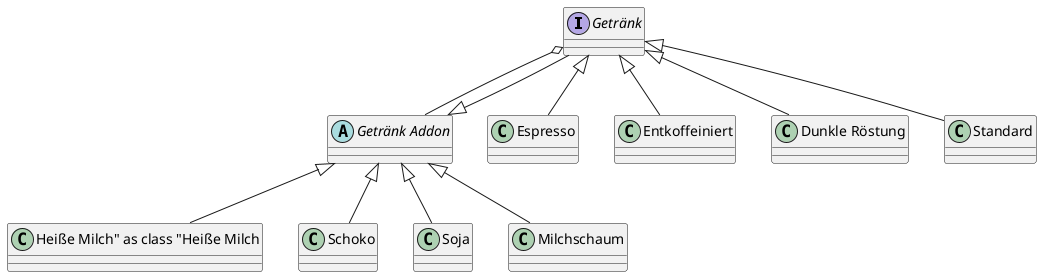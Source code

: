 @startuml Übungseinheit 1 Aufgabe 6 - Decorator

interface "Getränk" as Decorator
abstract class "Getränk Addon" as Component

class "Heiße Milch" as class "Heiße Milch" as Concrete_Component_1
class "Schoko" as Concrete_Component_2
class "Soja" as Concrete_Component_3
class "Milchschaum" as Concrete_Component_4

class "Espresso" as Concrete_Decorator_1 
class "Entkoffeiniert" as Concrete_Decorator_2
class "Dunkle Röstung" as Concrete_Decorator_3
class "Standard" as Concrete_Decorator_4


Decorator o-- Component
Component <|-- Decorator

Component <|-- Concrete_Component_1
Component <|-- Concrete_Component_2
Component <|-- Concrete_Component_3
Component <|-- Concrete_Component_4

Decorator <|-- Concrete_Decorator_1
Decorator <|-- Concrete_Decorator_2 
Decorator <|-- Concrete_Decorator_3 
Decorator <|-- Concrete_Decorator_4 
@enduml